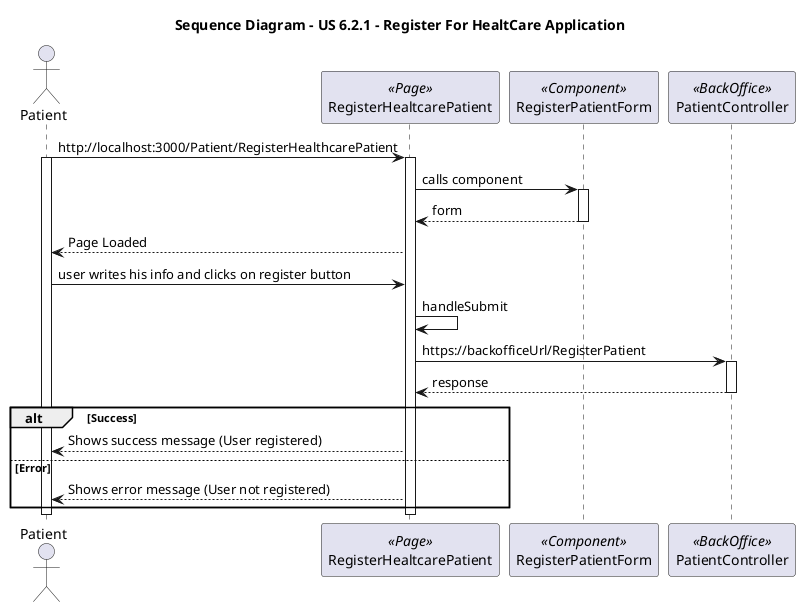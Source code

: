 @startuml US 6.2.1

title Sequence Diagram - US 6.2.1 - Register For HealtCare Application

actor "Patient" as user
participant "RegisterHealtcarePatient" as pag <<Page>>
participant "RegisterPatientForm" as form <<Component>>
participant "PatientController" as con <<BackOffice>>

user -> pag : http://localhost:3000/Patient/RegisterHealthcarePatient
activate user
    activate pag
        pag -> form : calls component
        activate form
            form --> pag: form
        deactivate form
        pag-->user : Page Loaded    
        user -> pag: user writes his info and clicks on register button
        pag -> pag : handleSubmit
        pag -> con : https://backofficeUrl/RegisterPatient
        activate con
        con-->pag: response
        deactivate con
        alt Success
           pag-->user : Shows success message (User registered)
        else Error
           pag-->user : Shows error message (User not registered)
        end
    deactivate pag
deactivate user

@enduml